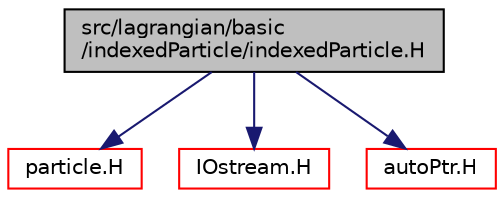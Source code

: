 digraph "src/lagrangian/basic/indexedParticle/indexedParticle.H"
{
  bgcolor="transparent";
  edge [fontname="Helvetica",fontsize="10",labelfontname="Helvetica",labelfontsize="10"];
  node [fontname="Helvetica",fontsize="10",shape=record];
  Node1 [label="src/lagrangian/basic\l/indexedParticle/indexedParticle.H",height=0.2,width=0.4,color="black", fillcolor="grey75", style="filled", fontcolor="black"];
  Node1 -> Node2 [color="midnightblue",fontsize="10",style="solid",fontname="Helvetica"];
  Node2 [label="particle.H",height=0.2,width=0.4,color="red",URL="$a06477.html"];
  Node1 -> Node3 [color="midnightblue",fontsize="10",style="solid",fontname="Helvetica"];
  Node3 [label="IOstream.H",height=0.2,width=0.4,color="red",URL="$a07907.html"];
  Node1 -> Node4 [color="midnightblue",fontsize="10",style="solid",fontname="Helvetica"];
  Node4 [label="autoPtr.H",height=0.2,width=0.4,color="red",URL="$a08577.html"];
}
